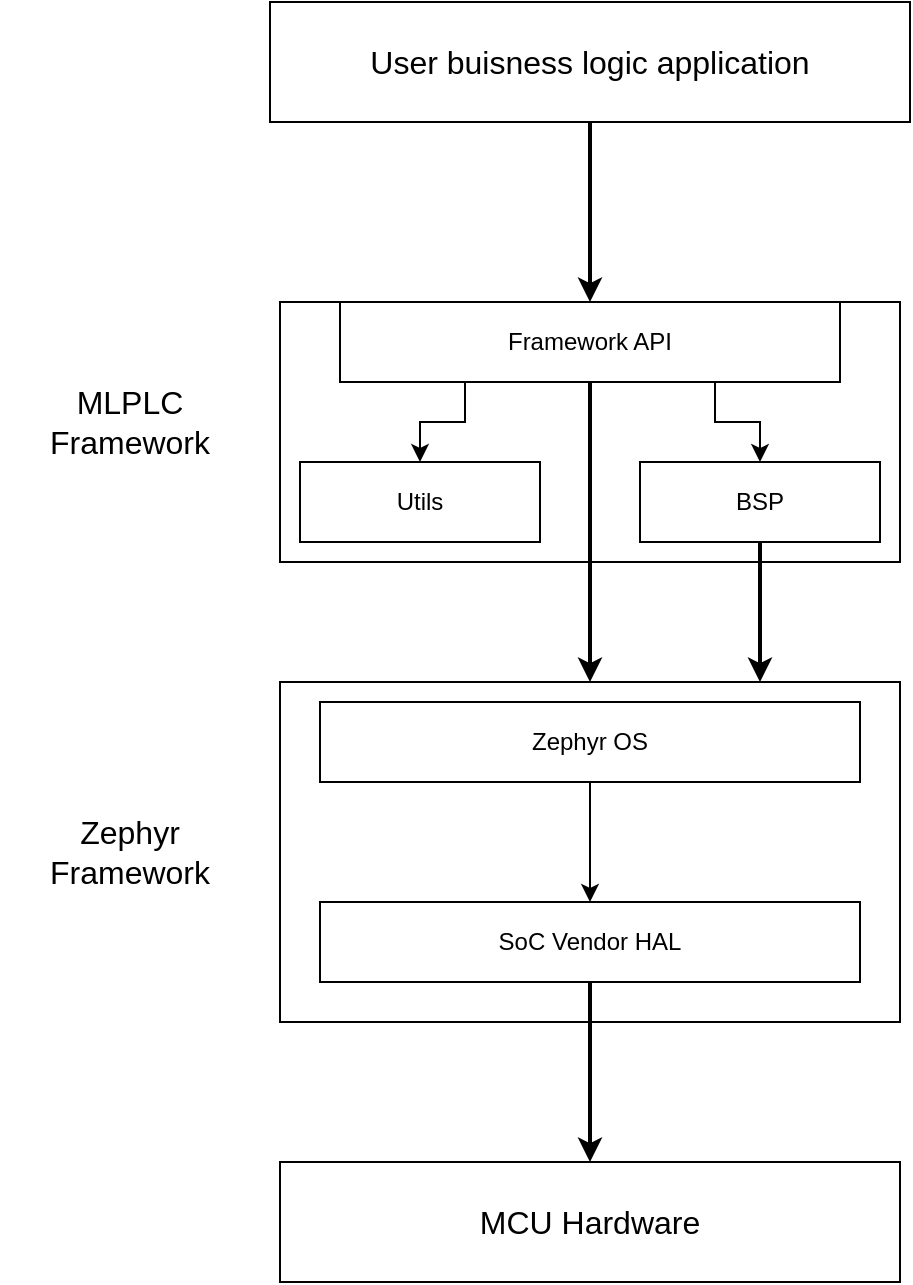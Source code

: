 <mxfile version="26.1.0">
  <diagram name="Страница — 1" id="yqogO9PTzoiNET8Y9Fwg">
    <mxGraphModel dx="1434" dy="783" grid="1" gridSize="10" guides="1" tooltips="1" connect="1" arrows="1" fold="1" page="1" pageScale="1" pageWidth="2339" pageHeight="3300" math="0" shadow="0">
      <root>
        <mxCell id="0" />
        <mxCell id="1" parent="0" />
        <mxCell id="7lGbSms4YfbcbdQfklVc-1" value="" style="rounded=0;whiteSpace=wrap;html=1;" vertex="1" parent="1">
          <mxGeometry x="640" y="260" width="310" height="130" as="geometry" />
        </mxCell>
        <mxCell id="7lGbSms4YfbcbdQfklVc-2" value="" style="rounded=0;whiteSpace=wrap;html=1;" vertex="1" parent="1">
          <mxGeometry x="640" y="450" width="310" height="170" as="geometry" />
        </mxCell>
        <mxCell id="7lGbSms4YfbcbdQfklVc-4" value="MCU Hardware" style="rounded=0;whiteSpace=wrap;html=1;fontSize=16;" vertex="1" parent="1">
          <mxGeometry x="640" y="690" width="310" height="60" as="geometry" />
        </mxCell>
        <mxCell id="7lGbSms4YfbcbdQfklVc-5" value="MLPLC&lt;br&gt;Framework" style="text;html=1;align=center;verticalAlign=middle;whiteSpace=wrap;rounded=0;fontSize=16;" vertex="1" parent="1">
          <mxGeometry x="500" y="290" width="130" height="60" as="geometry" />
        </mxCell>
        <mxCell id="7lGbSms4YfbcbdQfklVc-6" value="Zephyr&lt;div&gt;Framework&lt;/div&gt;" style="text;html=1;align=center;verticalAlign=middle;whiteSpace=wrap;rounded=0;fontSize=16;" vertex="1" parent="1">
          <mxGeometry x="500" y="505" width="130" height="60" as="geometry" />
        </mxCell>
        <mxCell id="7lGbSms4YfbcbdQfklVc-7" value="Utils" style="rounded=0;whiteSpace=wrap;html=1;" vertex="1" parent="1">
          <mxGeometry x="650" y="340" width="120" height="40" as="geometry" />
        </mxCell>
        <mxCell id="7lGbSms4YfbcbdQfklVc-8" value="BSP" style="rounded=0;whiteSpace=wrap;html=1;" vertex="1" parent="1">
          <mxGeometry x="820" y="340" width="120" height="40" as="geometry" />
        </mxCell>
        <mxCell id="7lGbSms4YfbcbdQfklVc-19" style="edgeStyle=orthogonalEdgeStyle;rounded=0;orthogonalLoop=1;jettySize=auto;html=1;exitX=0.5;exitY=1;exitDx=0;exitDy=0;entryX=0.5;entryY=0;entryDx=0;entryDy=0;strokeWidth=2;" edge="1" parent="1" source="7lGbSms4YfbcbdQfklVc-9" target="7lGbSms4YfbcbdQfklVc-10">
          <mxGeometry relative="1" as="geometry" />
        </mxCell>
        <mxCell id="7lGbSms4YfbcbdQfklVc-9" value="User buisness logic application" style="rounded=0;whiteSpace=wrap;html=1;fontSize=16;strokeWidth=1;" vertex="1" parent="1">
          <mxGeometry x="635" y="110" width="320" height="60" as="geometry" />
        </mxCell>
        <mxCell id="7lGbSms4YfbcbdQfklVc-11" style="edgeStyle=orthogonalEdgeStyle;rounded=0;orthogonalLoop=1;jettySize=auto;html=1;exitX=0.25;exitY=1;exitDx=0;exitDy=0;entryX=0.5;entryY=0;entryDx=0;entryDy=0;" edge="1" parent="1" source="7lGbSms4YfbcbdQfklVc-10" target="7lGbSms4YfbcbdQfklVc-7">
          <mxGeometry relative="1" as="geometry" />
        </mxCell>
        <mxCell id="7lGbSms4YfbcbdQfklVc-12" style="edgeStyle=orthogonalEdgeStyle;rounded=0;orthogonalLoop=1;jettySize=auto;html=1;exitX=0.75;exitY=1;exitDx=0;exitDy=0;entryX=0.5;entryY=0;entryDx=0;entryDy=0;" edge="1" parent="1" source="7lGbSms4YfbcbdQfklVc-10" target="7lGbSms4YfbcbdQfklVc-8">
          <mxGeometry relative="1" as="geometry" />
        </mxCell>
        <mxCell id="7lGbSms4YfbcbdQfklVc-13" style="edgeStyle=orthogonalEdgeStyle;rounded=0;orthogonalLoop=1;jettySize=auto;html=1;exitX=0.5;exitY=1;exitDx=0;exitDy=0;entryX=0.5;entryY=0;entryDx=0;entryDy=0;strokeWidth=2;" edge="1" parent="1" source="7lGbSms4YfbcbdQfklVc-10" target="7lGbSms4YfbcbdQfklVc-2">
          <mxGeometry relative="1" as="geometry" />
        </mxCell>
        <mxCell id="7lGbSms4YfbcbdQfklVc-10" value="Framework API" style="rounded=0;whiteSpace=wrap;html=1;" vertex="1" parent="1">
          <mxGeometry x="670" y="260" width="250" height="40" as="geometry" />
        </mxCell>
        <mxCell id="7lGbSms4YfbcbdQfklVc-14" style="edgeStyle=orthogonalEdgeStyle;rounded=0;orthogonalLoop=1;jettySize=auto;html=1;exitX=0.5;exitY=1;exitDx=0;exitDy=0;endSize=6;startSize=6;jumpSize=6;strokeWidth=2;" edge="1" parent="1" source="7lGbSms4YfbcbdQfklVc-8">
          <mxGeometry relative="1" as="geometry">
            <mxPoint x="880" y="450" as="targetPoint" />
          </mxGeometry>
        </mxCell>
        <mxCell id="7lGbSms4YfbcbdQfklVc-17" style="edgeStyle=orthogonalEdgeStyle;rounded=0;orthogonalLoop=1;jettySize=auto;html=1;" edge="1" parent="1" source="7lGbSms4YfbcbdQfklVc-15" target="7lGbSms4YfbcbdQfklVc-16">
          <mxGeometry relative="1" as="geometry" />
        </mxCell>
        <mxCell id="7lGbSms4YfbcbdQfklVc-15" value="Zephyr OS" style="rounded=0;whiteSpace=wrap;html=1;" vertex="1" parent="1">
          <mxGeometry x="660" y="460" width="270" height="40" as="geometry" />
        </mxCell>
        <mxCell id="7lGbSms4YfbcbdQfklVc-18" style="edgeStyle=orthogonalEdgeStyle;rounded=0;orthogonalLoop=1;jettySize=auto;html=1;exitX=0.5;exitY=1;exitDx=0;exitDy=0;entryX=0.5;entryY=0;entryDx=0;entryDy=0;strokeWidth=2;" edge="1" parent="1" source="7lGbSms4YfbcbdQfklVc-16" target="7lGbSms4YfbcbdQfklVc-4">
          <mxGeometry relative="1" as="geometry" />
        </mxCell>
        <mxCell id="7lGbSms4YfbcbdQfklVc-16" value="SoC Vendor HAL" style="rounded=0;whiteSpace=wrap;html=1;" vertex="1" parent="1">
          <mxGeometry x="660" y="560" width="270" height="40" as="geometry" />
        </mxCell>
      </root>
    </mxGraphModel>
  </diagram>
</mxfile>
